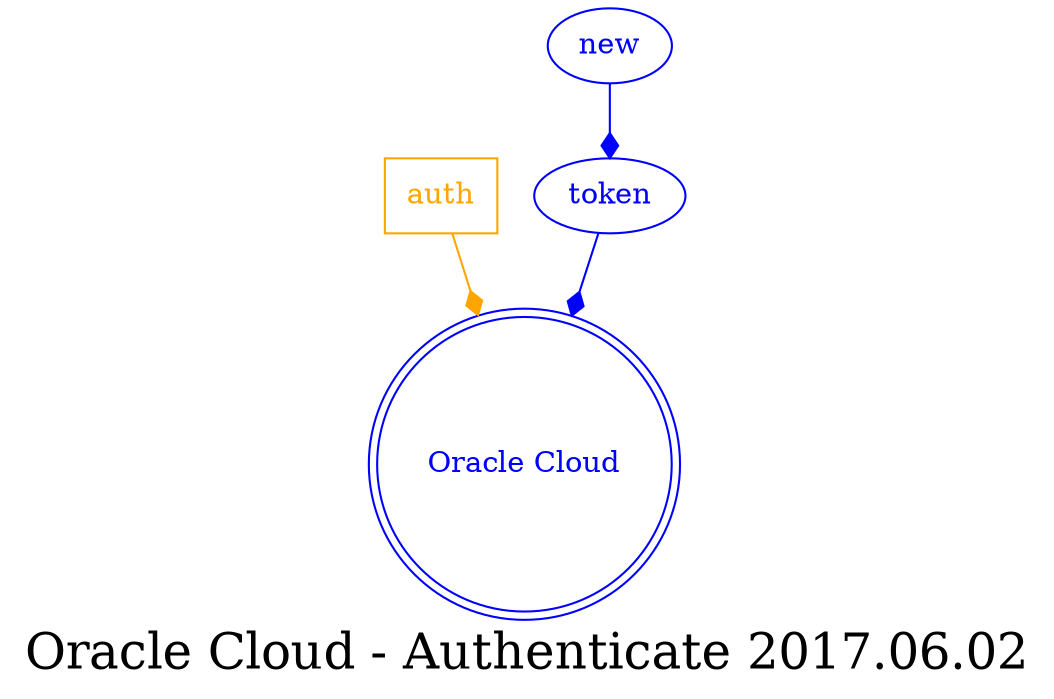 digraph LexiconGraph {
graph[label="Oracle Cloud - Authenticate 2017.06.02", fontsize=24]
splines=true
"Oracle Cloud" [color=blue, fontcolor=blue, shape=doublecircle]
"auth" [color=orange, fontcolor=orange, shape=box]
"auth" -> "Oracle Cloud" [color=orange, fontcolor=orange, arrowhead=diamond, arrowtail=none]
"token" -> "Oracle Cloud" [color=blue, fontcolor=blue, arrowhead=diamond, arrowtail=none]
"token" [color=blue, fontcolor=blue, shape=ellipse]
"new" -> "token" [color=blue, fontcolor=blue, arrowhead=diamond, arrowtail=none]
"new" [color=blue, fontcolor=blue, shape=ellipse]
}
